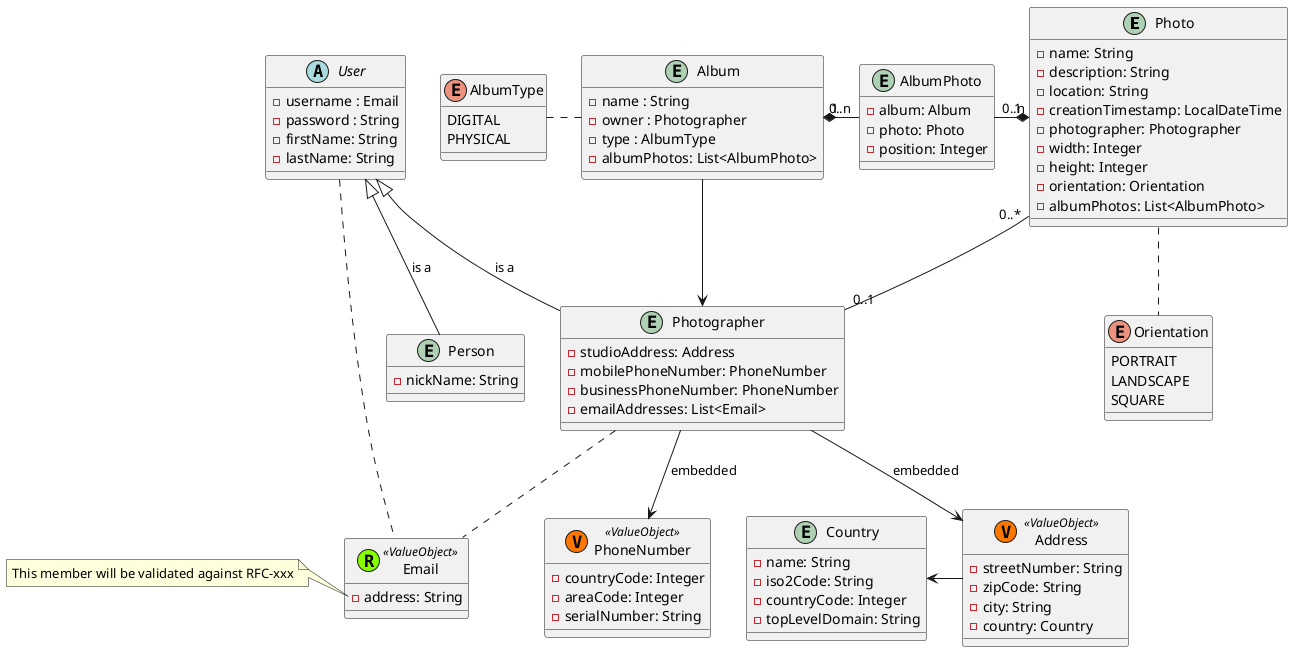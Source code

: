 @startuml
'https://plantuml.com/class-diagram

entity Photo {
  - name: String
  - description: String
  - location: String
  - creationTimestamp: LocalDateTime
  - photographer: Photographer
  - width: Integer
  - height: Integer
  - orientation: Orientation
  - albumPhotos: List<AlbumPhoto>
}

entity Album {
    - name : String
    - owner : Photographer
    - type : AlbumType
    - albumPhotos: List<AlbumPhoto>
}

entity AlbumPhoto {
    - album: Album
    - photo: Photo
    - position: Integer
}

enum AlbumType {
    DIGITAL
    PHYSICAL
}

enum Orientation {
    PORTRAIT
    LANDSCAPE
    SQUARE
}

abstract class User {
    - username : Email
    - password : String
    - firstName: String
    - lastName: String
}

class Email << (R,#88FF00) ValueObject >>  {
    - address: String
}

entity Photographer {
    - studioAddress: Address
    - mobilePhoneNumber: PhoneNumber
    - businessPhoneNumber: PhoneNumber
    - emailAddresses: List<Email>
}

class Address << (V,#FF7700) ValueObject >> {
    - streetNumber: String
    - zipCode: String
    - city: String
    - country: Country
}

entity Country {
    - name: String
    - iso2Code: String
    - countryCode: Integer
    - topLevelDomain: String
}

class PhoneNumber << (V,#FF7700) ValueObject >> {
    - countryCode: Integer
    - areaCode: Integer
    - serialNumber: String
}

entity Person {
    - nickName: String
}

note left of Email::address
  This member will be validated against RFC-xxx
end note

' Associations / Relations
' o-- Aggregation
' *-- Composition

User <|-- Photographer : "is a"
User <|-- Person : "is a"

Photo "0..*" -- "0..1" Photographer
Album "1" *-right- "0..n" AlbumPhoto
Photo "1" *-left- "0..n" AlbumPhoto
Photo .down. Orientation
Album .left. AlbumType
Photographer --> Address : "embedded"
Photographer --> PhoneNumber : "embedded"
Address -left-> Country
User .. Email
Photographer .. Email
Album --> Photographer

@enduml